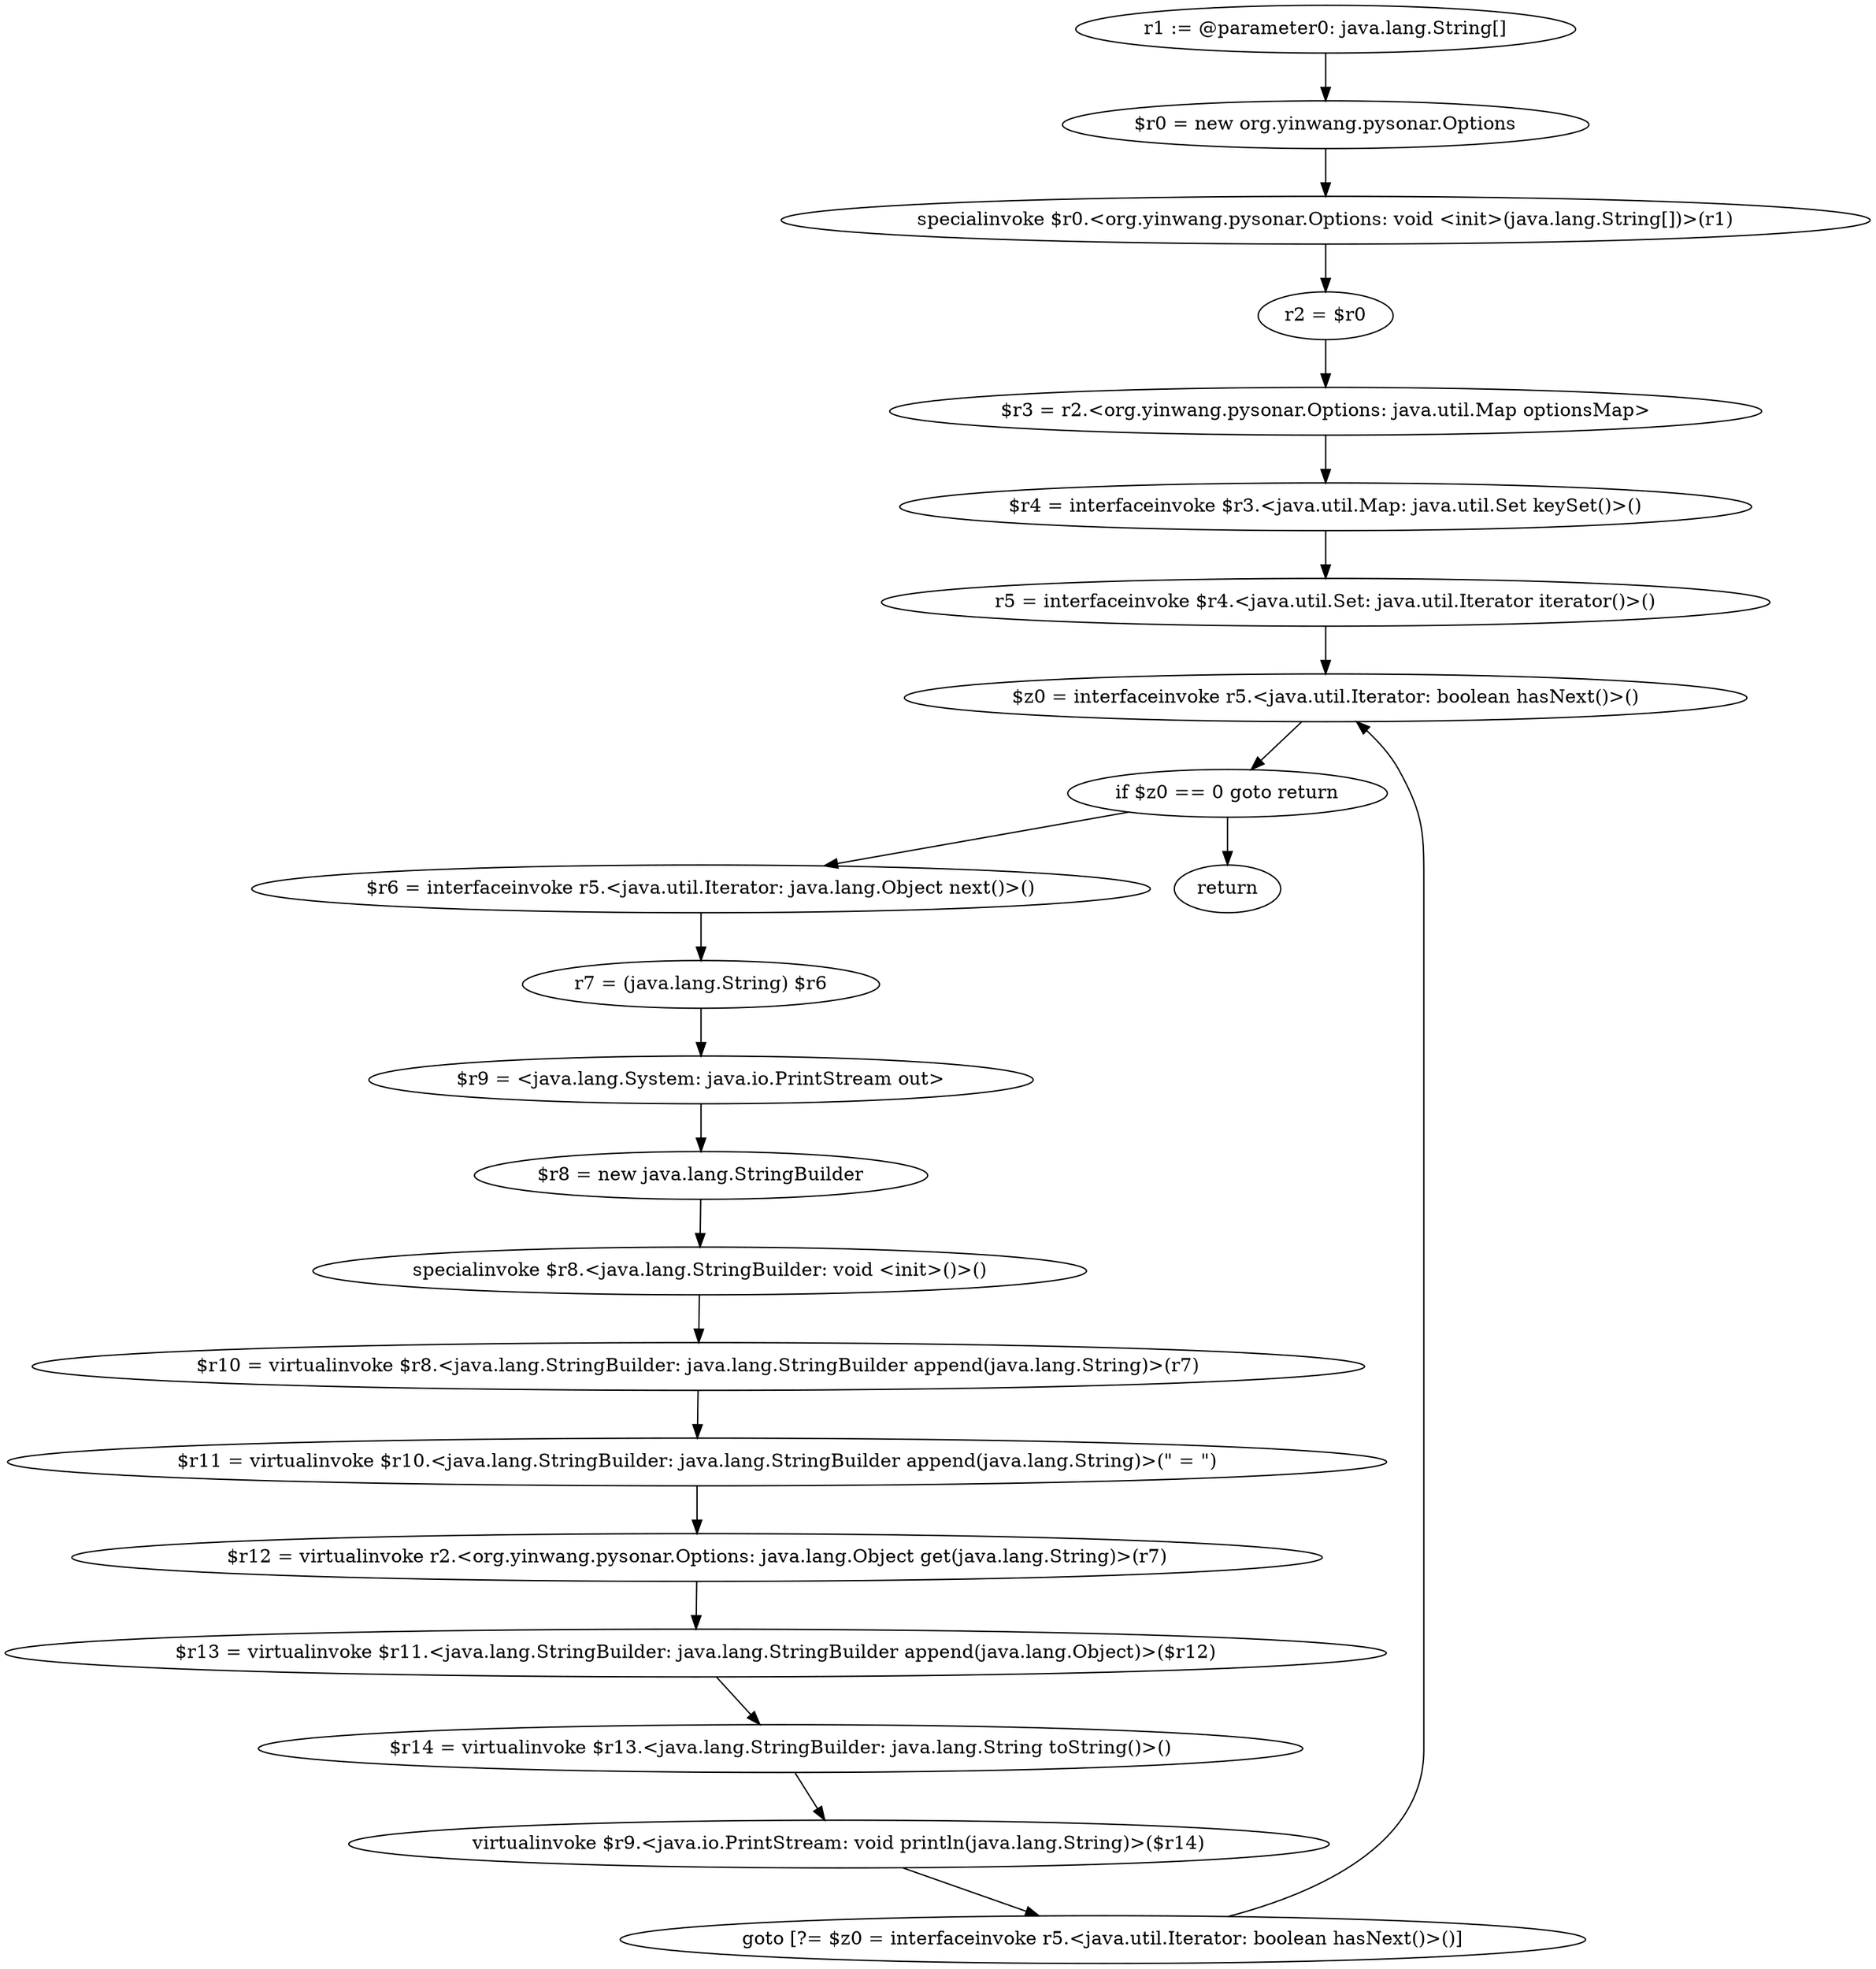 digraph "unitGraph" {
    "r1 := @parameter0: java.lang.String[]"
    "$r0 = new org.yinwang.pysonar.Options"
    "specialinvoke $r0.<org.yinwang.pysonar.Options: void <init>(java.lang.String[])>(r1)"
    "r2 = $r0"
    "$r3 = r2.<org.yinwang.pysonar.Options: java.util.Map optionsMap>"
    "$r4 = interfaceinvoke $r3.<java.util.Map: java.util.Set keySet()>()"
    "r5 = interfaceinvoke $r4.<java.util.Set: java.util.Iterator iterator()>()"
    "$z0 = interfaceinvoke r5.<java.util.Iterator: boolean hasNext()>()"
    "if $z0 == 0 goto return"
    "$r6 = interfaceinvoke r5.<java.util.Iterator: java.lang.Object next()>()"
    "r7 = (java.lang.String) $r6"
    "$r9 = <java.lang.System: java.io.PrintStream out>"
    "$r8 = new java.lang.StringBuilder"
    "specialinvoke $r8.<java.lang.StringBuilder: void <init>()>()"
    "$r10 = virtualinvoke $r8.<java.lang.StringBuilder: java.lang.StringBuilder append(java.lang.String)>(r7)"
    "$r11 = virtualinvoke $r10.<java.lang.StringBuilder: java.lang.StringBuilder append(java.lang.String)>(\" = \")"
    "$r12 = virtualinvoke r2.<org.yinwang.pysonar.Options: java.lang.Object get(java.lang.String)>(r7)"
    "$r13 = virtualinvoke $r11.<java.lang.StringBuilder: java.lang.StringBuilder append(java.lang.Object)>($r12)"
    "$r14 = virtualinvoke $r13.<java.lang.StringBuilder: java.lang.String toString()>()"
    "virtualinvoke $r9.<java.io.PrintStream: void println(java.lang.String)>($r14)"
    "goto [?= $z0 = interfaceinvoke r5.<java.util.Iterator: boolean hasNext()>()]"
    "return"
    "r1 := @parameter0: java.lang.String[]"->"$r0 = new org.yinwang.pysonar.Options";
    "$r0 = new org.yinwang.pysonar.Options"->"specialinvoke $r0.<org.yinwang.pysonar.Options: void <init>(java.lang.String[])>(r1)";
    "specialinvoke $r0.<org.yinwang.pysonar.Options: void <init>(java.lang.String[])>(r1)"->"r2 = $r0";
    "r2 = $r0"->"$r3 = r2.<org.yinwang.pysonar.Options: java.util.Map optionsMap>";
    "$r3 = r2.<org.yinwang.pysonar.Options: java.util.Map optionsMap>"->"$r4 = interfaceinvoke $r3.<java.util.Map: java.util.Set keySet()>()";
    "$r4 = interfaceinvoke $r3.<java.util.Map: java.util.Set keySet()>()"->"r5 = interfaceinvoke $r4.<java.util.Set: java.util.Iterator iterator()>()";
    "r5 = interfaceinvoke $r4.<java.util.Set: java.util.Iterator iterator()>()"->"$z0 = interfaceinvoke r5.<java.util.Iterator: boolean hasNext()>()";
    "$z0 = interfaceinvoke r5.<java.util.Iterator: boolean hasNext()>()"->"if $z0 == 0 goto return";
    "if $z0 == 0 goto return"->"$r6 = interfaceinvoke r5.<java.util.Iterator: java.lang.Object next()>()";
    "if $z0 == 0 goto return"->"return";
    "$r6 = interfaceinvoke r5.<java.util.Iterator: java.lang.Object next()>()"->"r7 = (java.lang.String) $r6";
    "r7 = (java.lang.String) $r6"->"$r9 = <java.lang.System: java.io.PrintStream out>";
    "$r9 = <java.lang.System: java.io.PrintStream out>"->"$r8 = new java.lang.StringBuilder";
    "$r8 = new java.lang.StringBuilder"->"specialinvoke $r8.<java.lang.StringBuilder: void <init>()>()";
    "specialinvoke $r8.<java.lang.StringBuilder: void <init>()>()"->"$r10 = virtualinvoke $r8.<java.lang.StringBuilder: java.lang.StringBuilder append(java.lang.String)>(r7)";
    "$r10 = virtualinvoke $r8.<java.lang.StringBuilder: java.lang.StringBuilder append(java.lang.String)>(r7)"->"$r11 = virtualinvoke $r10.<java.lang.StringBuilder: java.lang.StringBuilder append(java.lang.String)>(\" = \")";
    "$r11 = virtualinvoke $r10.<java.lang.StringBuilder: java.lang.StringBuilder append(java.lang.String)>(\" = \")"->"$r12 = virtualinvoke r2.<org.yinwang.pysonar.Options: java.lang.Object get(java.lang.String)>(r7)";
    "$r12 = virtualinvoke r2.<org.yinwang.pysonar.Options: java.lang.Object get(java.lang.String)>(r7)"->"$r13 = virtualinvoke $r11.<java.lang.StringBuilder: java.lang.StringBuilder append(java.lang.Object)>($r12)";
    "$r13 = virtualinvoke $r11.<java.lang.StringBuilder: java.lang.StringBuilder append(java.lang.Object)>($r12)"->"$r14 = virtualinvoke $r13.<java.lang.StringBuilder: java.lang.String toString()>()";
    "$r14 = virtualinvoke $r13.<java.lang.StringBuilder: java.lang.String toString()>()"->"virtualinvoke $r9.<java.io.PrintStream: void println(java.lang.String)>($r14)";
    "virtualinvoke $r9.<java.io.PrintStream: void println(java.lang.String)>($r14)"->"goto [?= $z0 = interfaceinvoke r5.<java.util.Iterator: boolean hasNext()>()]";
    "goto [?= $z0 = interfaceinvoke r5.<java.util.Iterator: boolean hasNext()>()]"->"$z0 = interfaceinvoke r5.<java.util.Iterator: boolean hasNext()>()";
}
